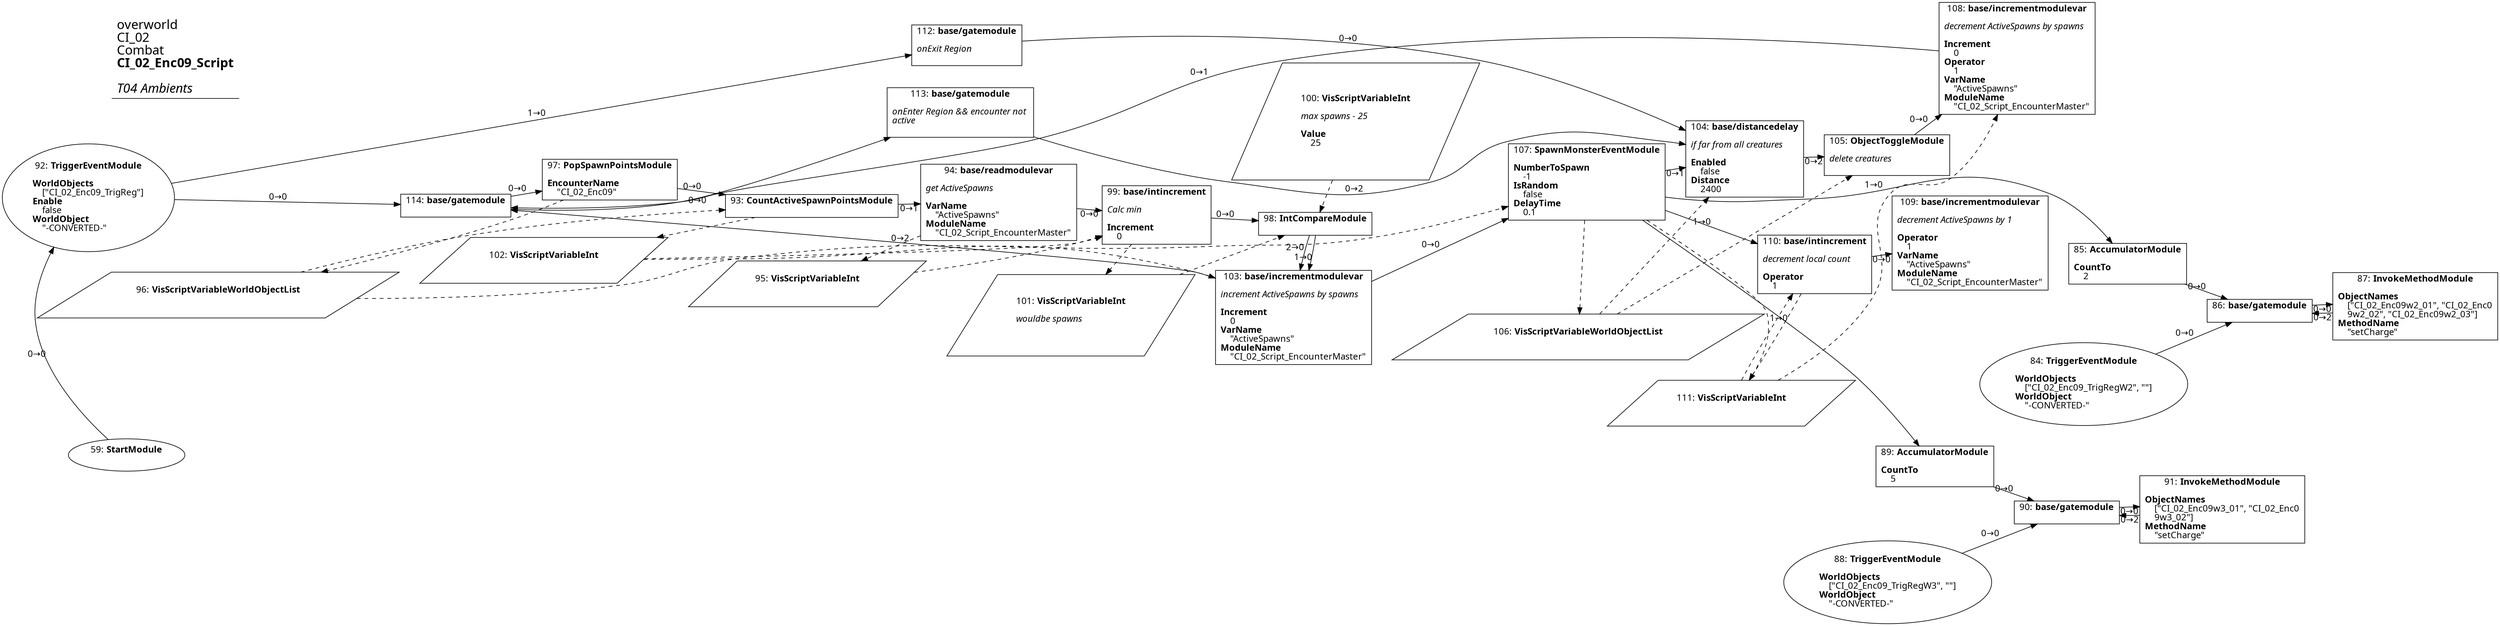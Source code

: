 digraph {
    layout = fdp;
    overlap = prism;
    sep = "+16";
    splines = spline;

    node [ shape = box ];

    graph [ fontname = "Segoe UI" ];
    node [ fontname = "Segoe UI" ];
    edge [ fontname = "Segoe UI" ];

    59 [ label = <59: <b>StartModule</b><br/><br/>> ];
    59 [ shape = oval ]
    59 [ pos = "-1.3740001,1.365!" ];
    59 -> 92 [ label = "0→0" ];

    84 [ label = <84: <b>TriggerEventModule</b><br/><br/><b>WorldObjects</b><br align="left"/>    [&quot;CI_02_Enc09_TrigRegW2&quot;, &quot;&quot;]<br align="left"/><b>WorldObject</b><br align="left"/>    &quot;-CONVERTED-&quot;<br align="left"/>> ];
    84 [ shape = oval ]
    84 [ pos = "1.7700001,1.6190001!" ];
    84 -> 86 [ label = "0→0" ];

    85 [ label = <85: <b>AccumulatorModule</b><br/><br/><b>CountTo</b><br align="left"/>    2<br align="left"/>> ];
    85 [ pos = "1.7780001,1.7900001!" ];
    85 -> 86 [ label = "0→0" ];

    86 [ label = <86: <b>base/gatemodule</b><br/><br/>> ];
    86 [ pos = "2.0370002,1.713!" ];
    86 -> 87 [ label = "0→0" ];

    87 [ label = <87: <b>InvokeMethodModule</b><br/><br/><b>ObjectNames</b><br align="left"/>    [&quot;CI_02_Enc09w2_01&quot;, &quot;CI_02_Enc0<br align="left"/>    9w2_02&quot;, &quot;CI_02_Enc09w2_03&quot;]<br align="left"/><b>MethodName</b><br align="left"/>    &quot;setCharge&quot;<br align="left"/>> ];
    87 [ pos = "2.214,1.715!" ];
    87 -> 86 [ label = "0→2" ];

    88 [ label = <88: <b>TriggerEventModule</b><br/><br/><b>WorldObjects</b><br align="left"/>    [&quot;CI_02_Enc09_TrigRegW3&quot;, &quot;&quot;]<br align="left"/><b>WorldObject</b><br align="left"/>    &quot;-CONVERTED-&quot;<br align="left"/>> ];
    88 [ shape = oval ]
    88 [ pos = "1.7320001,1.222!" ];
    88 -> 90 [ label = "0→0" ];

    89 [ label = <89: <b>AccumulatorModule</b><br/><br/><b>CountTo</b><br align="left"/>    5<br align="left"/>> ];
    89 [ pos = "1.7400001,1.393!" ];
    89 -> 90 [ label = "0→0" ];

    90 [ label = <90: <b>base/gatemodule</b><br/><br/>> ];
    90 [ pos = "1.9990001,1.3160001!" ];
    90 -> 91 [ label = "0→0" ];

    91 [ label = <91: <b>InvokeMethodModule</b><br/><br/><b>ObjectNames</b><br align="left"/>    [&quot;CI_02_Enc09w3_01&quot;, &quot;CI_02_Enc0<br align="left"/>    9w3_02&quot;]<br align="left"/><b>MethodName</b><br align="left"/>    &quot;setCharge&quot;<br align="left"/>> ];
    91 [ pos = "2.176,1.3180001!" ];
    91 -> 90 [ label = "0→2" ];

    92 [ label = <92: <b>TriggerEventModule</b><br/><br/><b>WorldObjects</b><br align="left"/>    [&quot;CI_02_Enc09_TrigReg&quot;]<br align="left"/><b>Enable</b><br align="left"/>    false<br align="left"/><b>WorldObject</b><br align="left"/>    &quot;-CONVERTED-&quot;<br align="left"/>> ];
    92 [ shape = oval ]
    92 [ pos = "-0.9850001,2.051!" ];
    92 -> 112 [ label = "1→0" ];
    92 -> 114 [ label = "0→0" ];

    93 [ label = <93: <b>CountActiveSpawnPointsModule</b><br/><br/>> ];
    93 [ pos = "-0.238,2.052!" ];
    93 -> 94 [ label = "0→1" ];
    96 -> 93 [ style = dashed ];
    93 -> 102 [ style = dashed ];

    94 [ label = <94: <b>base/readmodulevar</b><br/><br/><i>get ActiveSpawns<br align="left"/></i><br align="left"/><b>VarName</b><br align="left"/>    &quot;ActiveSpawns&quot;<br align="left"/><b>ModuleName</b><br align="left"/>    &quot;CI_02_Script_EncounterMaster&quot;<br align="left"/>> ];
    94 [ pos = "0.034,2.0530002!" ];
    94 -> 99 [ label = "0→0" ];
    94 -> 95 [ style = dashed ];

    95 [ label = <95: <b>VisScriptVariableInt</b><br/><br/>> ];
    95 [ shape = parallelogram ]
    95 [ pos = "0.035,1.9210001!" ];

    96 [ label = <96: <b>VisScriptVariableWorldObjectList</b><br/><br/>> ];
    96 [ shape = parallelogram ]
    96 [ pos = "-0.46800002,1.922!" ];

    97 [ label = <97: <b>PopSpawnPointsModule</b><br/><br/><b>EncounterName</b><br align="left"/>    &quot;CI_02_Enc09&quot;<br align="left"/>> ];
    97 [ pos = "-0.469,2.051!" ];
    97 -> 93 [ label = "0→0" ];
    97 -> 96 [ style = dashed ];

    98 [ label = <98: <b>IntCompareModule</b><br/><br/>> ];
    98 [ pos = "0.48600003,2.0530002!" ];
    98 -> 103 [ label = "1→0" ];
    98 -> 103 [ label = "2→0" ];
    100 -> 98 [ style = dashed ];
    101 -> 98 [ style = dashed ];

    99 [ label = <99: <b>base/intincrement</b><br/><br/><i>Calc min<br align="left"/></i><br align="left"/><b>Increment</b><br align="left"/>    0<br align="left"/>> ];
    99 [ pos = "0.27800003,2.0530002!" ];
    99 -> 98 [ label = "0→0" ];
    99 -> 101 [ style = dashed ];
    102 -> 99 [ style = dashed ];
    95 -> 99 [ style = dashed ];

    100 [ label = <100: <b>VisScriptVariableInt</b><br/><br/><i>max spawns - 25<br align="left"/></i><br align="left"/><b>Value</b><br align="left"/>    25<br align="left"/>> ];
    100 [ shape = parallelogram ]
    100 [ pos = "0.48200002,2.1100001!" ];

    101 [ label = <101: <b>VisScriptVariableInt</b><br/><br/><i>wouldbe spawns<br align="left"/></i><br align="left"/>> ];
    101 [ shape = parallelogram ]
    101 [ pos = "0.282,1.9070001!" ];

    102 [ label = <102: <b>VisScriptVariableInt</b><br/><br/>> ];
    102 [ shape = parallelogram ]
    102 [ pos = "-0.22800002,1.9480001!" ];

    103 [ label = <103: <b>base/incrementmodulevar</b><br/><br/><i>increment ActiveSpawns by spawns<br align="left"/></i><br align="left"/><b>Increment</b><br align="left"/>    0<br align="left"/><b>VarName</b><br align="left"/>    &quot;ActiveSpawns&quot;<br align="left"/><b>ModuleName</b><br align="left"/>    &quot;CI_02_Script_EncounterMaster&quot;<br align="left"/>> ];
    103 [ pos = "0.66800004,1.863!" ];
    103 -> 107 [ label = "0→0" ];
    103 -> 114 [ label = "0→2" ];
    102 -> 103 [ style = dashed ];

    104 [ label = <104: <b>base/distancedelay</b><br/><br/><i>if far from all creatures<br align="left"/></i><br align="left"/><b>Enabled</b><br align="left"/>    false<br align="left"/><b>Distance</b><br align="left"/>    2400<br align="left"/>> ];
    104 [ pos = "1.2060001,2.059!" ];
    104 -> 105 [ label = "0→2" ];
    106 -> 104 [ style = dashed ];

    105 [ label = <105: <b>ObjectToggleModule</b><br/><br/><i>delete creatures<br align="left"/></i><br align="left"/>> ];
    105 [ pos = "1.404,2.0500002!" ];
    105 -> 108 [ label = "0→0" ];
    106 -> 105 [ style = dashed ];

    106 [ label = <106: <b>VisScriptVariableWorldObjectList</b><br/><br/>> ];
    106 [ shape = parallelogram ]
    106 [ pos = "0.93100005,1.8240001!" ];

    107 [ label = <107: <b>SpawnMonsterEventModule</b><br/><br/><b>NumberToSpawn</b><br align="left"/>    -1<br align="left"/><b>IsRandom</b><br align="left"/>    false<br align="left"/><b>DelayTime</b><br align="left"/>    0.1<br align="left"/>> ];
    107 [ pos = "0.929,2.0540001!" ];
    107 -> 104 [ label = "0→1" ];
    107 -> 110 [ label = "1→0" ];
    107 -> 85 [ label = "1→0" ];
    107 -> 89 [ label = "1→0" ];
    107 -> 106 [ style = dashed ];
    107 -> 111 [ style = dashed ];
    96 -> 107 [ style = dashed ];

    108 [ label = <108: <b>base/incrementmodulevar</b><br/><br/><i>decrement ActiveSpawns by spawns<br align="left"/></i><br align="left"/><b>Increment</b><br align="left"/>    0<br align="left"/><b>Operator</b><br align="left"/>    1<br align="left"/><b>VarName</b><br align="left"/>    &quot;ActiveSpawns&quot;<br align="left"/><b>ModuleName</b><br align="left"/>    &quot;CI_02_Script_EncounterMaster&quot;<br align="left"/>> ];
    108 [ pos = "1.626,2.2350001!" ];
    108 -> 114 [ label = "0→1" ];
    111 -> 108 [ style = dashed ];

    109 [ label = <109: <b>base/incrementmodulevar</b><br/><br/><i>decrement ActiveSpawns by 1<br align="left"/></i><br align="left"/><b>Operator</b><br align="left"/>    1<br align="left"/><b>VarName</b><br align="left"/>    &quot;ActiveSpawns&quot;<br align="left"/><b>ModuleName</b><br align="left"/>    &quot;CI_02_Script_EncounterMaster&quot;<br align="left"/>> ];
    109 [ pos = "1.4360001,1.8280001!" ];

    110 [ label = <110: <b>base/intincrement</b><br/><br/><i>decrement local count<br align="left"/></i><br align="left"/><b>Operator</b><br align="left"/>    1<br align="left"/>> ];
    110 [ pos = "1.218,1.8270001!" ];
    110 -> 109 [ label = "0→0" ];
    111 -> 110 [ style = dashed ];
    110 -> 111 [ style = dashed ];

    111 [ label = <111: <b>VisScriptVariableInt</b><br/><br/>> ];
    111 [ shape = parallelogram ]
    111 [ pos = "1.141,1.6790001!" ];

    112 [ label = <112: <b>base/gatemodule</b><br/><br/><i>onExit Region<br align="left"/></i><br align="left"/>> ];
    112 [ pos = "-0.448,2.483!" ];
    112 -> 104 [ label = "0→0" ];

    113 [ label = <113: <b>base/gatemodule</b><br/><br/><i>onEnter Region &amp;&amp; encounter not <br align="left"/>active<br align="left"/></i><br align="left"/>> ];
    113 [ pos = "-0.44700003,2.322!" ];
    113 -> 104 [ label = "0→2" ];

    114 [ label = <114: <b>base/gatemodule</b><br/><br/>> ];
    114 [ pos = "-0.671,2.0500002!" ];
    114 -> 113 [ label = "0→0" ];
    114 -> 97 [ label = "0→0" ];

    title [ pos = "-1.3750001,2.4840002!" ];
    title [ shape = underline ];
    title [ label = <<font point-size="20">overworld<br align="left"/>CI_02<br align="left"/>Combat<br align="left"/><b>CI_02_Enc09_Script</b><br align="left"/><br/><i>T04 Ambients</i><br align="left"/></font>> ];
}
